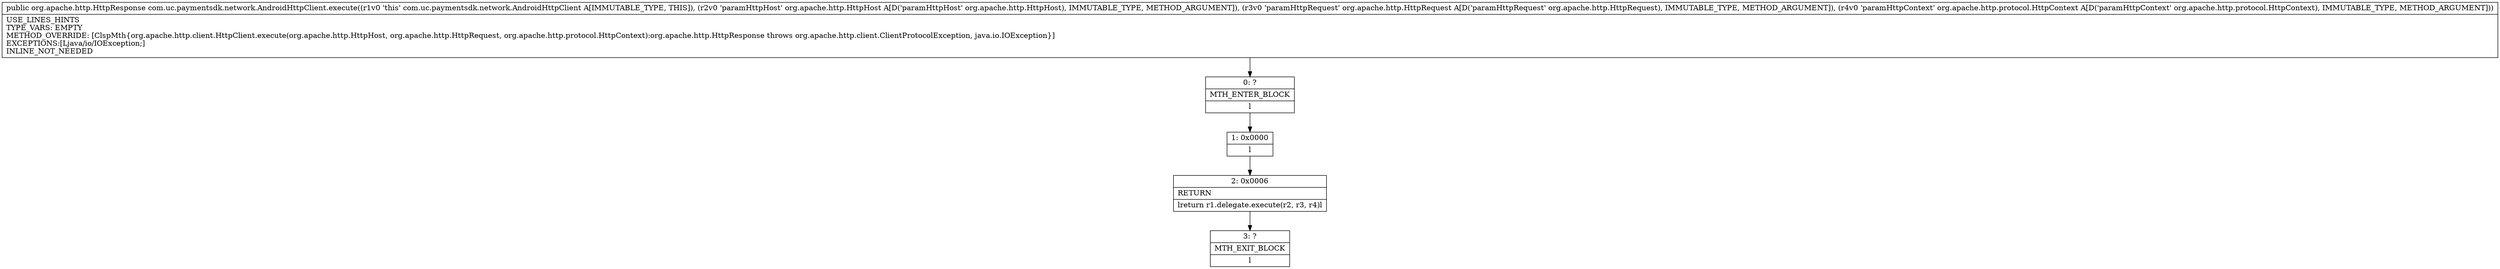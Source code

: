 digraph "CFG forcom.uc.paymentsdk.network.AndroidHttpClient.execute(Lorg\/apache\/http\/HttpHost;Lorg\/apache\/http\/HttpRequest;Lorg\/apache\/http\/protocol\/HttpContext;)Lorg\/apache\/http\/HttpResponse;" {
Node_0 [shape=record,label="{0\:\ ?|MTH_ENTER_BLOCK\l|l}"];
Node_1 [shape=record,label="{1\:\ 0x0000|l}"];
Node_2 [shape=record,label="{2\:\ 0x0006|RETURN\l|lreturn r1.delegate.execute(r2, r3, r4)l}"];
Node_3 [shape=record,label="{3\:\ ?|MTH_EXIT_BLOCK\l|l}"];
MethodNode[shape=record,label="{public org.apache.http.HttpResponse com.uc.paymentsdk.network.AndroidHttpClient.execute((r1v0 'this' com.uc.paymentsdk.network.AndroidHttpClient A[IMMUTABLE_TYPE, THIS]), (r2v0 'paramHttpHost' org.apache.http.HttpHost A[D('paramHttpHost' org.apache.http.HttpHost), IMMUTABLE_TYPE, METHOD_ARGUMENT]), (r3v0 'paramHttpRequest' org.apache.http.HttpRequest A[D('paramHttpRequest' org.apache.http.HttpRequest), IMMUTABLE_TYPE, METHOD_ARGUMENT]), (r4v0 'paramHttpContext' org.apache.http.protocol.HttpContext A[D('paramHttpContext' org.apache.http.protocol.HttpContext), IMMUTABLE_TYPE, METHOD_ARGUMENT]))  | USE_LINES_HINTS\lTYPE_VARS: EMPTY\lMETHOD_OVERRIDE: [ClspMth\{org.apache.http.client.HttpClient.execute(org.apache.http.HttpHost, org.apache.http.HttpRequest, org.apache.http.protocol.HttpContext):org.apache.http.HttpResponse throws org.apache.http.client.ClientProtocolException, java.io.IOException\}]\lEXCEPTIONS:[Ljava\/io\/IOException;]\lINLINE_NOT_NEEDED\l}"];
MethodNode -> Node_0;
Node_0 -> Node_1;
Node_1 -> Node_2;
Node_2 -> Node_3;
}

